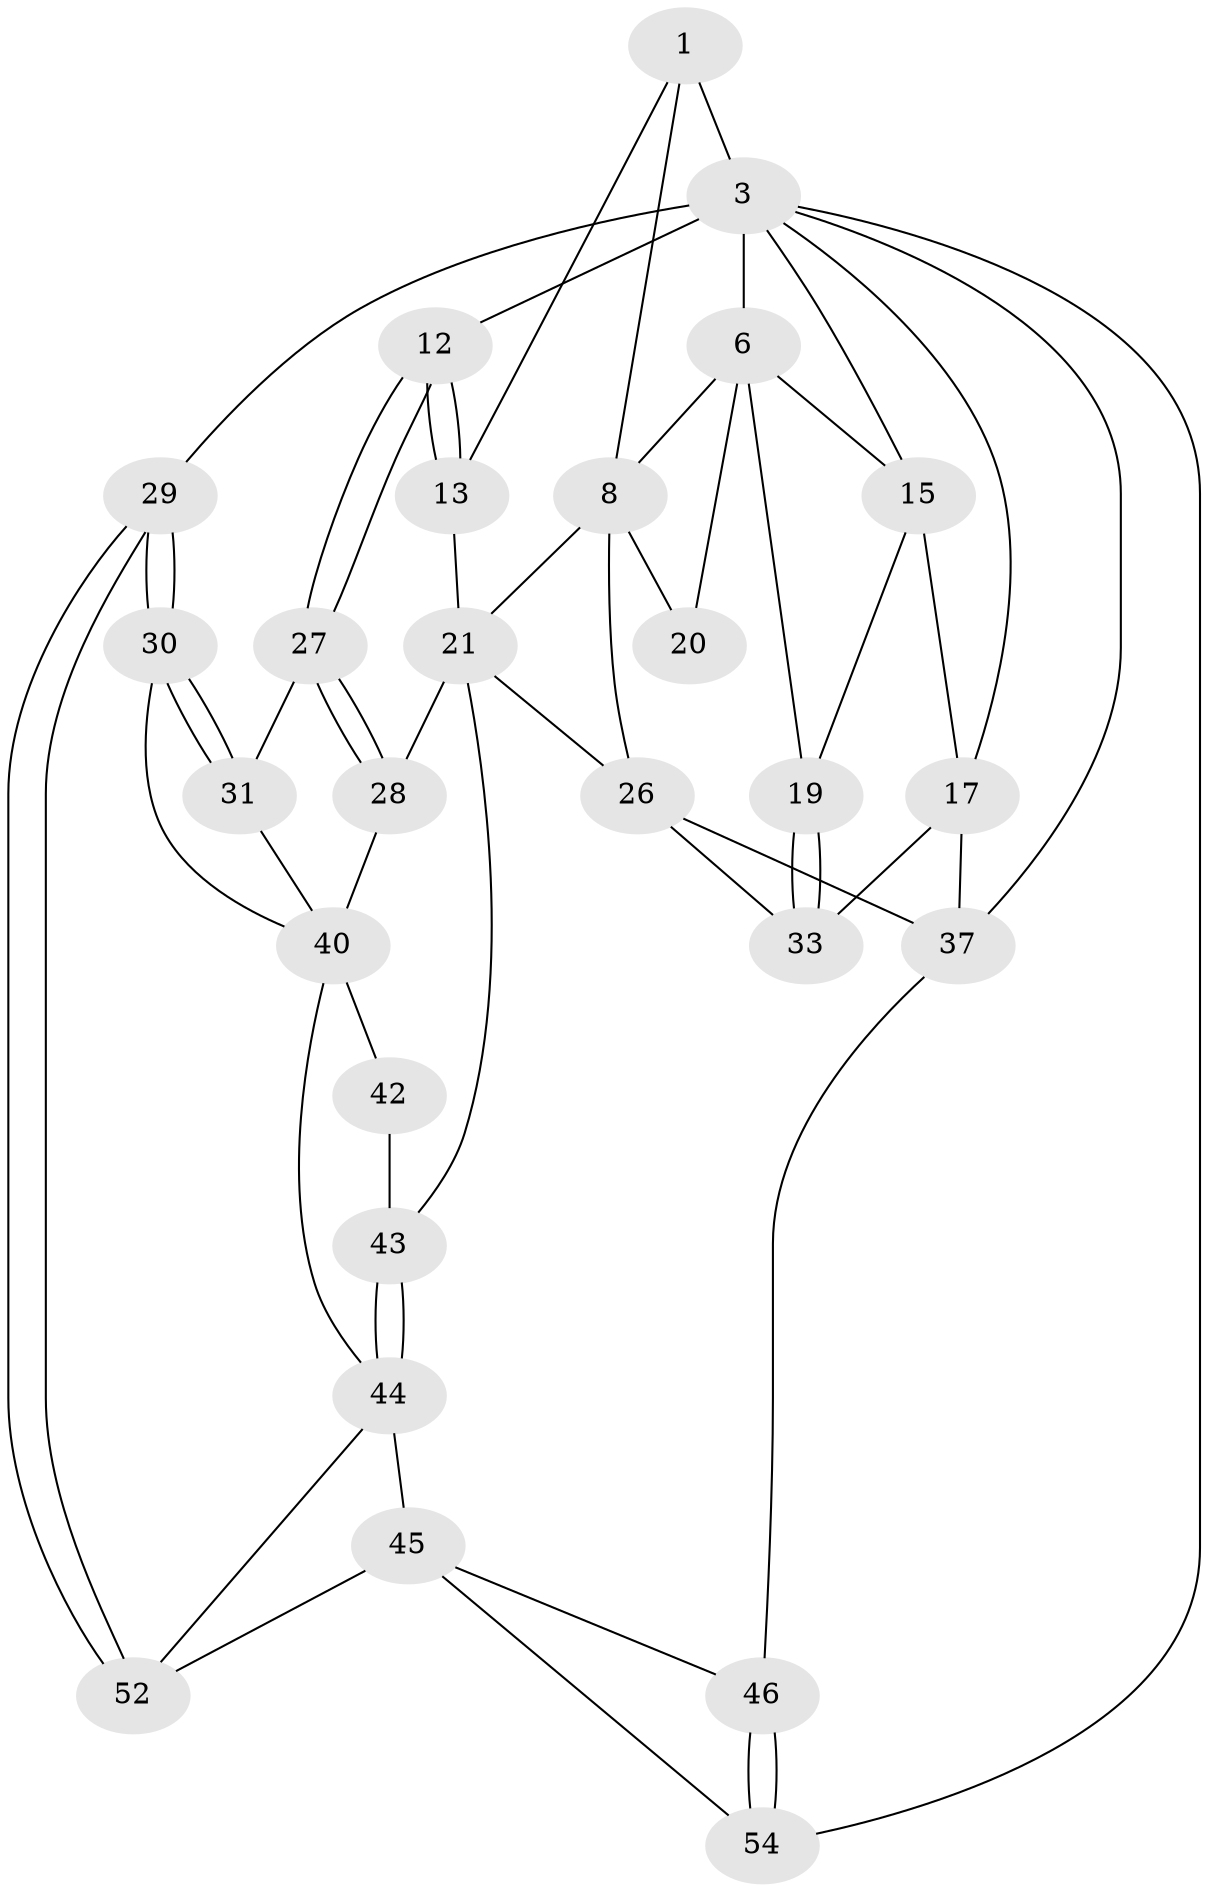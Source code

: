 // original degree distribution, {3: 0.037037037037037035, 4: 0.2777777777777778, 6: 0.24074074074074073, 5: 0.4444444444444444}
// Generated by graph-tools (version 1.1) at 2025/16/03/09/25 04:16:50]
// undirected, 27 vertices, 58 edges
graph export_dot {
graph [start="1"]
  node [color=gray90,style=filled];
  1 [pos="+0.4544610429794341+0.08106480882748635",super="+2+7"];
  3 [pos="+0+0",super="+11+4+38"];
  6 [pos="+0.34416818854465003+0.12936719184158565",super="+10"];
  8 [pos="+0.44941309621665787+0.39879746887211365",super="+22+9"];
  12 [pos="+1+0.1844968655462314"];
  13 [pos="+0.6974726513178146+0.3294480542360751"];
  15 [pos="+0.10620228696444622+0.2774971052078359",super="+16"];
  17 [pos="+0+0.48261033299850487",super="+34"];
  19 [pos="+0.08703601098482518+0.551294288369798"];
  20 [pos="+0.3793346092791234+0.52871150705166"];
  21 [pos="+0.6686386760595048+0.5014630639461005",super="+24"];
  26 [pos="+0.41409076023991226+0.6435267768971467",super="+35"];
  27 [pos="+1+0.3905307244325664"];
  28 [pos="+0.7399886638659855+0.6249291506207124"];
  29 [pos="+1+1"];
  30 [pos="+1+1"];
  31 [pos="+1+0.953844319005544",super="+39+32"];
  33 [pos="+0+0.6814604819454009"];
  37 [pos="+0+0.8276508637252586",super="+47"];
  40 [pos="+0.8312010790266555+0.7919370783949369",super="+41+49"];
  42 [pos="+0.6289843669108868+0.8335883973405475"];
  43 [pos="+0.590718661044193+0.8316062490743138"];
  44 [pos="+0.5759710706442616+0.8646887964583486",super="+51"];
  45 [pos="+0.5562125581748589+0.8806279091397377",super="+53"];
  46 [pos="+0.33596945819576124+0.8648983411095607"];
  52 [pos="+0.7107350366385353+1"];
  54 [pos="+0.26853262887945484+1"];
  1 -- 3 [weight=2];
  1 -- 8;
  1 -- 13;
  3 -- 12;
  3 -- 29 [weight=2];
  3 -- 17;
  3 -- 6;
  3 -- 15;
  3 -- 37;
  3 -- 54;
  6 -- 19;
  6 -- 20;
  6 -- 8;
  6 -- 15;
  8 -- 26;
  8 -- 20 [weight=2];
  8 -- 21;
  12 -- 13;
  12 -- 13;
  12 -- 27;
  12 -- 27;
  13 -- 21;
  15 -- 17;
  15 -- 19;
  17 -- 33;
  17 -- 37;
  19 -- 33;
  19 -- 33;
  21 -- 26;
  21 -- 43;
  21 -- 28;
  26 -- 33;
  26 -- 37;
  27 -- 28;
  27 -- 28;
  27 -- 31;
  28 -- 40;
  29 -- 30;
  29 -- 30;
  29 -- 52;
  29 -- 52;
  30 -- 31;
  30 -- 31;
  30 -- 40;
  31 -- 40;
  37 -- 46;
  40 -- 42 [weight=2];
  40 -- 44;
  42 -- 43;
  43 -- 44;
  43 -- 44;
  44 -- 45;
  44 -- 52;
  45 -- 46;
  45 -- 52;
  45 -- 54;
  46 -- 54;
  46 -- 54;
}
